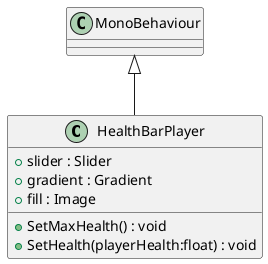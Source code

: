 @startuml
class HealthBarPlayer {
    + slider : Slider
    + gradient : Gradient
    + fill : Image
    + SetMaxHealth() : void
    + SetHealth(playerHealth:float) : void
}
MonoBehaviour <|-- HealthBarPlayer
@enduml
